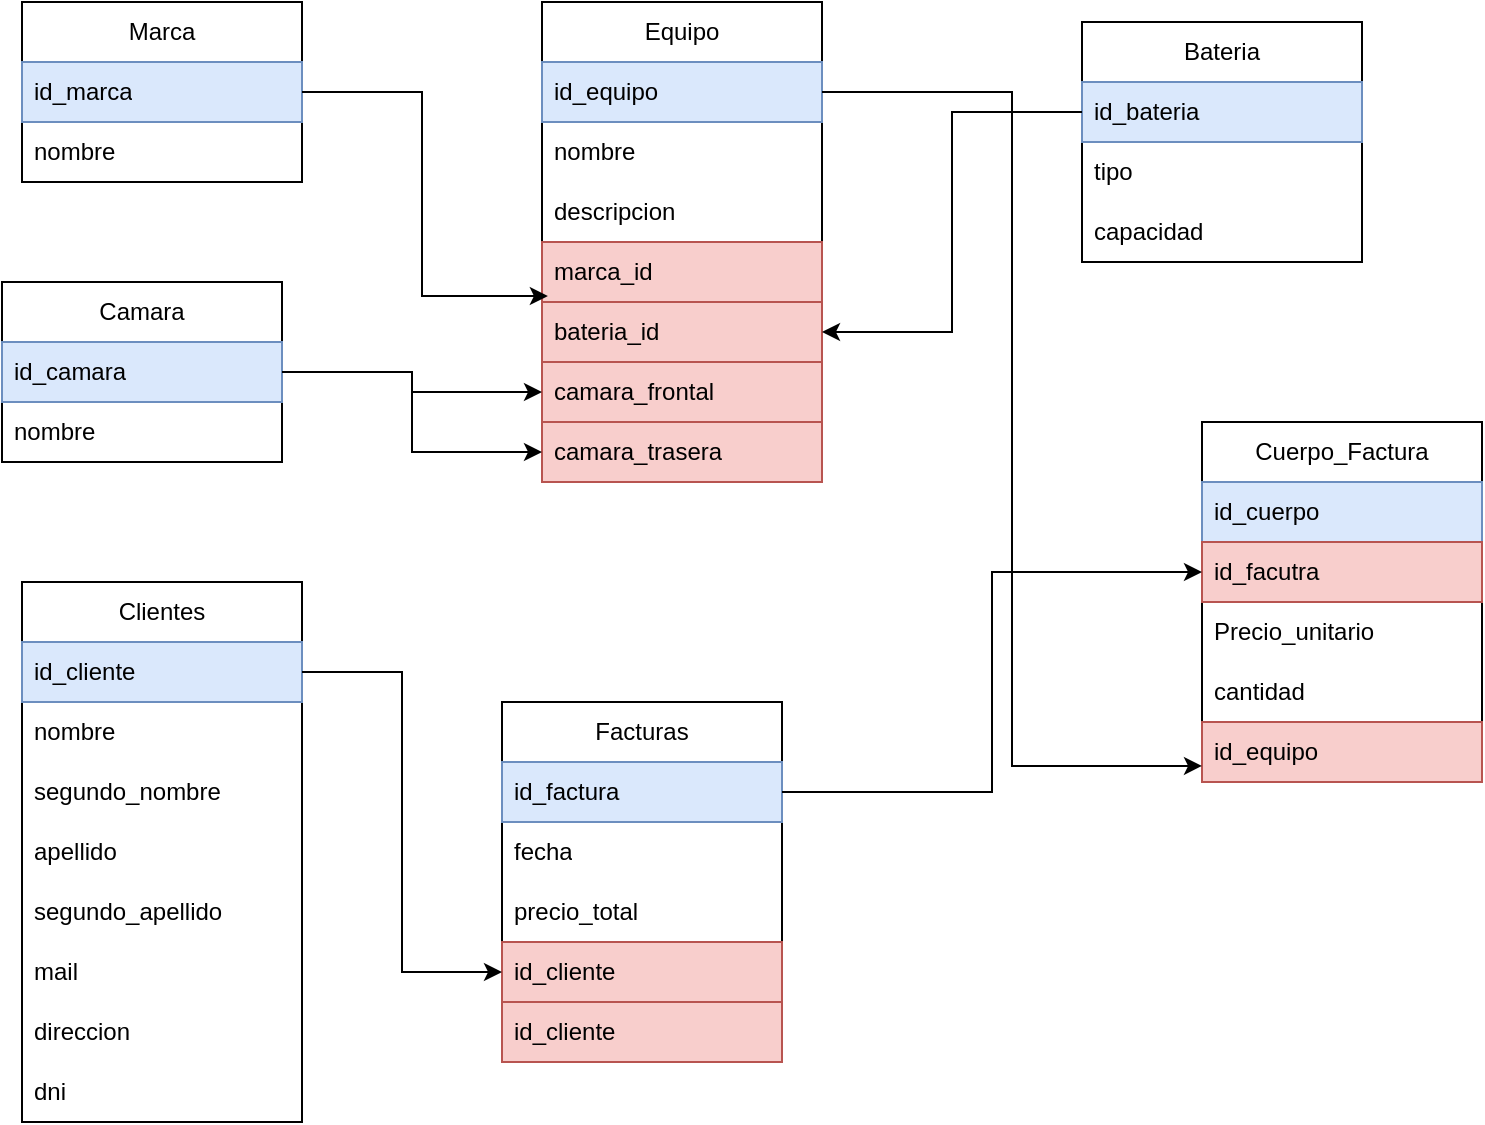 <mxfile version="21.8.2" type="device">
  <diagram name="Página-1" id="LtGsJLD2cC9bppvZ1uyt">
    <mxGraphModel dx="880" dy="438" grid="1" gridSize="10" guides="1" tooltips="1" connect="1" arrows="1" fold="1" page="1" pageScale="1" pageWidth="827" pageHeight="1169" math="0" shadow="0">
      <root>
        <mxCell id="0" />
        <mxCell id="1" parent="0" />
        <mxCell id="3V8YBEgaMH6hL4Iayk6c-7" value="Marca" style="swimlane;fontStyle=0;childLayout=stackLayout;horizontal=1;startSize=30;horizontalStack=0;resizeParent=1;resizeParentMax=0;resizeLast=0;collapsible=1;marginBottom=0;whiteSpace=wrap;html=1;" vertex="1" parent="1">
          <mxGeometry x="30" y="40" width="140" height="90" as="geometry" />
        </mxCell>
        <mxCell id="3V8YBEgaMH6hL4Iayk6c-8" value="id_marca" style="text;strokeColor=#6c8ebf;fillColor=#dae8fc;align=left;verticalAlign=middle;spacingLeft=4;spacingRight=4;overflow=hidden;points=[[0,0.5],[1,0.5]];portConstraint=eastwest;rotatable=0;whiteSpace=wrap;html=1;" vertex="1" parent="3V8YBEgaMH6hL4Iayk6c-7">
          <mxGeometry y="30" width="140" height="30" as="geometry" />
        </mxCell>
        <mxCell id="3V8YBEgaMH6hL4Iayk6c-9" value="nombre" style="text;strokeColor=none;fillColor=none;align=left;verticalAlign=middle;spacingLeft=4;spacingRight=4;overflow=hidden;points=[[0,0.5],[1,0.5]];portConstraint=eastwest;rotatable=0;whiteSpace=wrap;html=1;" vertex="1" parent="3V8YBEgaMH6hL4Iayk6c-7">
          <mxGeometry y="60" width="140" height="30" as="geometry" />
        </mxCell>
        <mxCell id="3V8YBEgaMH6hL4Iayk6c-11" value="Equipo" style="swimlane;fontStyle=0;childLayout=stackLayout;horizontal=1;startSize=30;horizontalStack=0;resizeParent=1;resizeParentMax=0;resizeLast=0;collapsible=1;marginBottom=0;whiteSpace=wrap;html=1;" vertex="1" parent="1">
          <mxGeometry x="290" y="40" width="140" height="240" as="geometry" />
        </mxCell>
        <mxCell id="3V8YBEgaMH6hL4Iayk6c-12" value="id_equipo" style="text;strokeColor=#6c8ebf;fillColor=#dae8fc;align=left;verticalAlign=middle;spacingLeft=4;spacingRight=4;overflow=hidden;points=[[0,0.5],[1,0.5]];portConstraint=eastwest;rotatable=0;whiteSpace=wrap;html=1;" vertex="1" parent="3V8YBEgaMH6hL4Iayk6c-11">
          <mxGeometry y="30" width="140" height="30" as="geometry" />
        </mxCell>
        <mxCell id="3V8YBEgaMH6hL4Iayk6c-13" value="nombre" style="text;strokeColor=none;fillColor=none;align=left;verticalAlign=middle;spacingLeft=4;spacingRight=4;overflow=hidden;points=[[0,0.5],[1,0.5]];portConstraint=eastwest;rotatable=0;whiteSpace=wrap;html=1;" vertex="1" parent="3V8YBEgaMH6hL4Iayk6c-11">
          <mxGeometry y="60" width="140" height="30" as="geometry" />
        </mxCell>
        <mxCell id="3V8YBEgaMH6hL4Iayk6c-29" value="descripcion" style="text;strokeColor=none;fillColor=none;align=left;verticalAlign=middle;spacingLeft=4;spacingRight=4;overflow=hidden;points=[[0,0.5],[1,0.5]];portConstraint=eastwest;rotatable=0;whiteSpace=wrap;html=1;" vertex="1" parent="3V8YBEgaMH6hL4Iayk6c-11">
          <mxGeometry y="90" width="140" height="30" as="geometry" />
        </mxCell>
        <mxCell id="3V8YBEgaMH6hL4Iayk6c-14" value="marca_id" style="text;strokeColor=#b85450;fillColor=#f8cecc;align=left;verticalAlign=middle;spacingLeft=4;spacingRight=4;overflow=hidden;points=[[0,0.5],[1,0.5]];portConstraint=eastwest;rotatable=0;whiteSpace=wrap;html=1;" vertex="1" parent="3V8YBEgaMH6hL4Iayk6c-11">
          <mxGeometry y="120" width="140" height="30" as="geometry" />
        </mxCell>
        <mxCell id="3V8YBEgaMH6hL4Iayk6c-16" value="bateria_id" style="text;strokeColor=#b85450;fillColor=#f8cecc;align=left;verticalAlign=middle;spacingLeft=4;spacingRight=4;overflow=hidden;points=[[0,0.5],[1,0.5]];portConstraint=eastwest;rotatable=0;whiteSpace=wrap;html=1;" vertex="1" parent="3V8YBEgaMH6hL4Iayk6c-11">
          <mxGeometry y="150" width="140" height="30" as="geometry" />
        </mxCell>
        <mxCell id="3V8YBEgaMH6hL4Iayk6c-22" value="camara_frontal&lt;span style=&quot;white-space: pre;&quot;&gt;&#x9;&lt;/span&gt;" style="text;strokeColor=#b85450;fillColor=#f8cecc;align=left;verticalAlign=middle;spacingLeft=4;spacingRight=4;overflow=hidden;points=[[0,0.5],[1,0.5]];portConstraint=eastwest;rotatable=0;whiteSpace=wrap;html=1;" vertex="1" parent="3V8YBEgaMH6hL4Iayk6c-11">
          <mxGeometry y="180" width="140" height="30" as="geometry" />
        </mxCell>
        <mxCell id="3V8YBEgaMH6hL4Iayk6c-23" value="camara_trasera" style="text;strokeColor=#b85450;fillColor=#f8cecc;align=left;verticalAlign=middle;spacingLeft=4;spacingRight=4;overflow=hidden;points=[[0,0.5],[1,0.5]];portConstraint=eastwest;rotatable=0;whiteSpace=wrap;html=1;" vertex="1" parent="3V8YBEgaMH6hL4Iayk6c-11">
          <mxGeometry y="210" width="140" height="30" as="geometry" />
        </mxCell>
        <mxCell id="3V8YBEgaMH6hL4Iayk6c-15" style="edgeStyle=orthogonalEdgeStyle;rounded=0;orthogonalLoop=1;jettySize=auto;html=1;entryX=0.021;entryY=0.9;entryDx=0;entryDy=0;entryPerimeter=0;" edge="1" parent="1" source="3V8YBEgaMH6hL4Iayk6c-8" target="3V8YBEgaMH6hL4Iayk6c-14">
          <mxGeometry relative="1" as="geometry" />
        </mxCell>
        <mxCell id="3V8YBEgaMH6hL4Iayk6c-17" value="Bateria" style="swimlane;fontStyle=0;childLayout=stackLayout;horizontal=1;startSize=30;horizontalStack=0;resizeParent=1;resizeParentMax=0;resizeLast=0;collapsible=1;marginBottom=0;whiteSpace=wrap;html=1;" vertex="1" parent="1">
          <mxGeometry x="560" y="50" width="140" height="120" as="geometry" />
        </mxCell>
        <mxCell id="3V8YBEgaMH6hL4Iayk6c-18" value="id_bateria" style="text;strokeColor=#6c8ebf;fillColor=#dae8fc;align=left;verticalAlign=middle;spacingLeft=4;spacingRight=4;overflow=hidden;points=[[0,0.5],[1,0.5]];portConstraint=eastwest;rotatable=0;whiteSpace=wrap;html=1;" vertex="1" parent="3V8YBEgaMH6hL4Iayk6c-17">
          <mxGeometry y="30" width="140" height="30" as="geometry" />
        </mxCell>
        <mxCell id="3V8YBEgaMH6hL4Iayk6c-19" value="tipo" style="text;strokeColor=none;fillColor=none;align=left;verticalAlign=middle;spacingLeft=4;spacingRight=4;overflow=hidden;points=[[0,0.5],[1,0.5]];portConstraint=eastwest;rotatable=0;whiteSpace=wrap;html=1;" vertex="1" parent="3V8YBEgaMH6hL4Iayk6c-17">
          <mxGeometry y="60" width="140" height="30" as="geometry" />
        </mxCell>
        <mxCell id="3V8YBEgaMH6hL4Iayk6c-20" value="&lt;div&gt;capacidad&lt;/div&gt;" style="text;strokeColor=none;fillColor=none;align=left;verticalAlign=middle;spacingLeft=4;spacingRight=4;overflow=hidden;points=[[0,0.5],[1,0.5]];portConstraint=eastwest;rotatable=0;whiteSpace=wrap;html=1;" vertex="1" parent="3V8YBEgaMH6hL4Iayk6c-17">
          <mxGeometry y="90" width="140" height="30" as="geometry" />
        </mxCell>
        <mxCell id="3V8YBEgaMH6hL4Iayk6c-21" style="edgeStyle=orthogonalEdgeStyle;rounded=0;orthogonalLoop=1;jettySize=auto;html=1;entryX=1;entryY=0.5;entryDx=0;entryDy=0;" edge="1" parent="1" source="3V8YBEgaMH6hL4Iayk6c-18" target="3V8YBEgaMH6hL4Iayk6c-16">
          <mxGeometry relative="1" as="geometry" />
        </mxCell>
        <mxCell id="3V8YBEgaMH6hL4Iayk6c-24" value="Camara" style="swimlane;fontStyle=0;childLayout=stackLayout;horizontal=1;startSize=30;horizontalStack=0;resizeParent=1;resizeParentMax=0;resizeLast=0;collapsible=1;marginBottom=0;whiteSpace=wrap;html=1;" vertex="1" parent="1">
          <mxGeometry x="20" y="180" width="140" height="90" as="geometry" />
        </mxCell>
        <mxCell id="3V8YBEgaMH6hL4Iayk6c-25" value="id_camara" style="text;strokeColor=#6c8ebf;fillColor=#dae8fc;align=left;verticalAlign=middle;spacingLeft=4;spacingRight=4;overflow=hidden;points=[[0,0.5],[1,0.5]];portConstraint=eastwest;rotatable=0;whiteSpace=wrap;html=1;" vertex="1" parent="3V8YBEgaMH6hL4Iayk6c-24">
          <mxGeometry y="30" width="140" height="30" as="geometry" />
        </mxCell>
        <mxCell id="3V8YBEgaMH6hL4Iayk6c-26" value="nombre" style="text;strokeColor=none;fillColor=none;align=left;verticalAlign=middle;spacingLeft=4;spacingRight=4;overflow=hidden;points=[[0,0.5],[1,0.5]];portConstraint=eastwest;rotatable=0;whiteSpace=wrap;html=1;" vertex="1" parent="3V8YBEgaMH6hL4Iayk6c-24">
          <mxGeometry y="60" width="140" height="30" as="geometry" />
        </mxCell>
        <mxCell id="3V8YBEgaMH6hL4Iayk6c-27" style="edgeStyle=orthogonalEdgeStyle;rounded=0;orthogonalLoop=1;jettySize=auto;html=1;" edge="1" parent="1" source="3V8YBEgaMH6hL4Iayk6c-25" target="3V8YBEgaMH6hL4Iayk6c-22">
          <mxGeometry relative="1" as="geometry" />
        </mxCell>
        <mxCell id="3V8YBEgaMH6hL4Iayk6c-28" style="edgeStyle=orthogonalEdgeStyle;rounded=0;orthogonalLoop=1;jettySize=auto;html=1;exitX=1;exitY=0.5;exitDx=0;exitDy=0;entryX=0;entryY=0.5;entryDx=0;entryDy=0;" edge="1" parent="1" source="3V8YBEgaMH6hL4Iayk6c-25" target="3V8YBEgaMH6hL4Iayk6c-23">
          <mxGeometry relative="1" as="geometry" />
        </mxCell>
        <mxCell id="3V8YBEgaMH6hL4Iayk6c-30" value="Clientes" style="swimlane;fontStyle=0;childLayout=stackLayout;horizontal=1;startSize=30;horizontalStack=0;resizeParent=1;resizeParentMax=0;resizeLast=0;collapsible=1;marginBottom=0;whiteSpace=wrap;html=1;" vertex="1" parent="1">
          <mxGeometry x="30" y="330" width="140" height="270" as="geometry" />
        </mxCell>
        <mxCell id="3V8YBEgaMH6hL4Iayk6c-31" value="id_cliente" style="text;strokeColor=#6c8ebf;fillColor=#dae8fc;align=left;verticalAlign=middle;spacingLeft=4;spacingRight=4;overflow=hidden;points=[[0,0.5],[1,0.5]];portConstraint=eastwest;rotatable=0;whiteSpace=wrap;html=1;" vertex="1" parent="3V8YBEgaMH6hL4Iayk6c-30">
          <mxGeometry y="30" width="140" height="30" as="geometry" />
        </mxCell>
        <mxCell id="3V8YBEgaMH6hL4Iayk6c-32" value="nombre" style="text;strokeColor=none;fillColor=none;align=left;verticalAlign=middle;spacingLeft=4;spacingRight=4;overflow=hidden;points=[[0,0.5],[1,0.5]];portConstraint=eastwest;rotatable=0;whiteSpace=wrap;html=1;" vertex="1" parent="3V8YBEgaMH6hL4Iayk6c-30">
          <mxGeometry y="60" width="140" height="30" as="geometry" />
        </mxCell>
        <mxCell id="3V8YBEgaMH6hL4Iayk6c-33" value="segundo_nombre" style="text;strokeColor=none;fillColor=none;align=left;verticalAlign=middle;spacingLeft=4;spacingRight=4;overflow=hidden;points=[[0,0.5],[1,0.5]];portConstraint=eastwest;rotatable=0;whiteSpace=wrap;html=1;" vertex="1" parent="3V8YBEgaMH6hL4Iayk6c-30">
          <mxGeometry y="90" width="140" height="30" as="geometry" />
        </mxCell>
        <mxCell id="3V8YBEgaMH6hL4Iayk6c-34" value="apellido" style="text;strokeColor=none;fillColor=none;align=left;verticalAlign=middle;spacingLeft=4;spacingRight=4;overflow=hidden;points=[[0,0.5],[1,0.5]];portConstraint=eastwest;rotatable=0;whiteSpace=wrap;html=1;" vertex="1" parent="3V8YBEgaMH6hL4Iayk6c-30">
          <mxGeometry y="120" width="140" height="30" as="geometry" />
        </mxCell>
        <mxCell id="3V8YBEgaMH6hL4Iayk6c-35" value="segundo_apellido" style="text;strokeColor=none;fillColor=none;align=left;verticalAlign=middle;spacingLeft=4;spacingRight=4;overflow=hidden;points=[[0,0.5],[1,0.5]];portConstraint=eastwest;rotatable=0;whiteSpace=wrap;html=1;" vertex="1" parent="3V8YBEgaMH6hL4Iayk6c-30">
          <mxGeometry y="150" width="140" height="30" as="geometry" />
        </mxCell>
        <mxCell id="3V8YBEgaMH6hL4Iayk6c-37" value="mail" style="text;strokeColor=none;fillColor=none;align=left;verticalAlign=middle;spacingLeft=4;spacingRight=4;overflow=hidden;points=[[0,0.5],[1,0.5]];portConstraint=eastwest;rotatable=0;whiteSpace=wrap;html=1;" vertex="1" parent="3V8YBEgaMH6hL4Iayk6c-30">
          <mxGeometry y="180" width="140" height="30" as="geometry" />
        </mxCell>
        <mxCell id="3V8YBEgaMH6hL4Iayk6c-38" value="direccion" style="text;strokeColor=none;fillColor=none;align=left;verticalAlign=middle;spacingLeft=4;spacingRight=4;overflow=hidden;points=[[0,0.5],[1,0.5]];portConstraint=eastwest;rotatable=0;whiteSpace=wrap;html=1;" vertex="1" parent="3V8YBEgaMH6hL4Iayk6c-30">
          <mxGeometry y="210" width="140" height="30" as="geometry" />
        </mxCell>
        <mxCell id="3V8YBEgaMH6hL4Iayk6c-39" value="dni" style="text;strokeColor=none;fillColor=none;align=left;verticalAlign=middle;spacingLeft=4;spacingRight=4;overflow=hidden;points=[[0,0.5],[1,0.5]];portConstraint=eastwest;rotatable=0;whiteSpace=wrap;html=1;" vertex="1" parent="3V8YBEgaMH6hL4Iayk6c-30">
          <mxGeometry y="240" width="140" height="30" as="geometry" />
        </mxCell>
        <mxCell id="3V8YBEgaMH6hL4Iayk6c-40" value="Facturas" style="swimlane;fontStyle=0;childLayout=stackLayout;horizontal=1;startSize=30;horizontalStack=0;resizeParent=1;resizeParentMax=0;resizeLast=0;collapsible=1;marginBottom=0;whiteSpace=wrap;html=1;" vertex="1" parent="1">
          <mxGeometry x="270" y="390" width="140" height="180" as="geometry" />
        </mxCell>
        <mxCell id="3V8YBEgaMH6hL4Iayk6c-41" value="id_factura" style="text;strokeColor=#6c8ebf;fillColor=#dae8fc;align=left;verticalAlign=middle;spacingLeft=4;spacingRight=4;overflow=hidden;points=[[0,0.5],[1,0.5]];portConstraint=eastwest;rotatable=0;whiteSpace=wrap;html=1;" vertex="1" parent="3V8YBEgaMH6hL4Iayk6c-40">
          <mxGeometry y="30" width="140" height="30" as="geometry" />
        </mxCell>
        <mxCell id="3V8YBEgaMH6hL4Iayk6c-42" value="fecha" style="text;strokeColor=none;fillColor=none;align=left;verticalAlign=middle;spacingLeft=4;spacingRight=4;overflow=hidden;points=[[0,0.5],[1,0.5]];portConstraint=eastwest;rotatable=0;whiteSpace=wrap;html=1;" vertex="1" parent="3V8YBEgaMH6hL4Iayk6c-40">
          <mxGeometry y="60" width="140" height="30" as="geometry" />
        </mxCell>
        <mxCell id="3V8YBEgaMH6hL4Iayk6c-43" value="precio_total" style="text;strokeColor=none;fillColor=none;align=left;verticalAlign=middle;spacingLeft=4;spacingRight=4;overflow=hidden;points=[[0,0.5],[1,0.5]];portConstraint=eastwest;rotatable=0;whiteSpace=wrap;html=1;" vertex="1" parent="3V8YBEgaMH6hL4Iayk6c-40">
          <mxGeometry y="90" width="140" height="30" as="geometry" />
        </mxCell>
        <mxCell id="3V8YBEgaMH6hL4Iayk6c-44" value="id_cliente" style="text;strokeColor=#b85450;fillColor=#f8cecc;align=left;verticalAlign=middle;spacingLeft=4;spacingRight=4;overflow=hidden;points=[[0,0.5],[1,0.5]];portConstraint=eastwest;rotatable=0;whiteSpace=wrap;html=1;" vertex="1" parent="3V8YBEgaMH6hL4Iayk6c-40">
          <mxGeometry y="120" width="140" height="30" as="geometry" />
        </mxCell>
        <mxCell id="3V8YBEgaMH6hL4Iayk6c-46" value="id_cliente" style="text;strokeColor=#b85450;fillColor=#f8cecc;align=left;verticalAlign=middle;spacingLeft=4;spacingRight=4;overflow=hidden;points=[[0,0.5],[1,0.5]];portConstraint=eastwest;rotatable=0;whiteSpace=wrap;html=1;" vertex="1" parent="3V8YBEgaMH6hL4Iayk6c-40">
          <mxGeometry y="150" width="140" height="30" as="geometry" />
        </mxCell>
        <mxCell id="3V8YBEgaMH6hL4Iayk6c-45" style="edgeStyle=orthogonalEdgeStyle;rounded=0;orthogonalLoop=1;jettySize=auto;html=1;exitX=1;exitY=0.5;exitDx=0;exitDy=0;entryX=0;entryY=0.5;entryDx=0;entryDy=0;" edge="1" parent="1" source="3V8YBEgaMH6hL4Iayk6c-31" target="3V8YBEgaMH6hL4Iayk6c-44">
          <mxGeometry relative="1" as="geometry" />
        </mxCell>
        <mxCell id="3V8YBEgaMH6hL4Iayk6c-47" value="Cuerpo_Factura" style="swimlane;fontStyle=0;childLayout=stackLayout;horizontal=1;startSize=30;horizontalStack=0;resizeParent=1;resizeParentMax=0;resizeLast=0;collapsible=1;marginBottom=0;whiteSpace=wrap;html=1;" vertex="1" parent="1">
          <mxGeometry x="620" y="250" width="140" height="180" as="geometry" />
        </mxCell>
        <mxCell id="3V8YBEgaMH6hL4Iayk6c-48" value="&lt;div&gt;id_cuerpo&lt;/div&gt;" style="text;strokeColor=#6c8ebf;fillColor=#dae8fc;align=left;verticalAlign=middle;spacingLeft=4;spacingRight=4;overflow=hidden;points=[[0,0.5],[1,0.5]];portConstraint=eastwest;rotatable=0;whiteSpace=wrap;html=1;" vertex="1" parent="3V8YBEgaMH6hL4Iayk6c-47">
          <mxGeometry y="30" width="140" height="30" as="geometry" />
        </mxCell>
        <mxCell id="3V8YBEgaMH6hL4Iayk6c-49" value="id_facutra" style="text;strokeColor=#b85450;fillColor=#f8cecc;align=left;verticalAlign=middle;spacingLeft=4;spacingRight=4;overflow=hidden;points=[[0,0.5],[1,0.5]];portConstraint=eastwest;rotatable=0;whiteSpace=wrap;html=1;" vertex="1" parent="3V8YBEgaMH6hL4Iayk6c-47">
          <mxGeometry y="60" width="140" height="30" as="geometry" />
        </mxCell>
        <mxCell id="3V8YBEgaMH6hL4Iayk6c-50" value="Precio_unitario" style="text;strokeColor=none;fillColor=none;align=left;verticalAlign=middle;spacingLeft=4;spacingRight=4;overflow=hidden;points=[[0,0.5],[1,0.5]];portConstraint=eastwest;rotatable=0;whiteSpace=wrap;html=1;" vertex="1" parent="3V8YBEgaMH6hL4Iayk6c-47">
          <mxGeometry y="90" width="140" height="30" as="geometry" />
        </mxCell>
        <mxCell id="3V8YBEgaMH6hL4Iayk6c-52" value="cantidad" style="text;strokeColor=none;fillColor=none;align=left;verticalAlign=middle;spacingLeft=4;spacingRight=4;overflow=hidden;points=[[0,0.5],[1,0.5]];portConstraint=eastwest;rotatable=0;whiteSpace=wrap;html=1;" vertex="1" parent="3V8YBEgaMH6hL4Iayk6c-47">
          <mxGeometry y="120" width="140" height="30" as="geometry" />
        </mxCell>
        <mxCell id="3V8YBEgaMH6hL4Iayk6c-53" value="&lt;div&gt;id_equipo&lt;/div&gt;" style="text;strokeColor=#b85450;fillColor=#f8cecc;align=left;verticalAlign=middle;spacingLeft=4;spacingRight=4;overflow=hidden;points=[[0,0.5],[1,0.5]];portConstraint=eastwest;rotatable=0;whiteSpace=wrap;html=1;" vertex="1" parent="3V8YBEgaMH6hL4Iayk6c-47">
          <mxGeometry y="150" width="140" height="30" as="geometry" />
        </mxCell>
        <mxCell id="3V8YBEgaMH6hL4Iayk6c-51" style="edgeStyle=orthogonalEdgeStyle;rounded=0;orthogonalLoop=1;jettySize=auto;html=1;entryX=0;entryY=0.5;entryDx=0;entryDy=0;" edge="1" parent="1" source="3V8YBEgaMH6hL4Iayk6c-41" target="3V8YBEgaMH6hL4Iayk6c-49">
          <mxGeometry relative="1" as="geometry" />
        </mxCell>
        <mxCell id="3V8YBEgaMH6hL4Iayk6c-54" style="edgeStyle=orthogonalEdgeStyle;rounded=0;orthogonalLoop=1;jettySize=auto;html=1;entryX=0;entryY=0.733;entryDx=0;entryDy=0;entryPerimeter=0;" edge="1" parent="1" source="3V8YBEgaMH6hL4Iayk6c-12" target="3V8YBEgaMH6hL4Iayk6c-53">
          <mxGeometry relative="1" as="geometry" />
        </mxCell>
      </root>
    </mxGraphModel>
  </diagram>
</mxfile>
